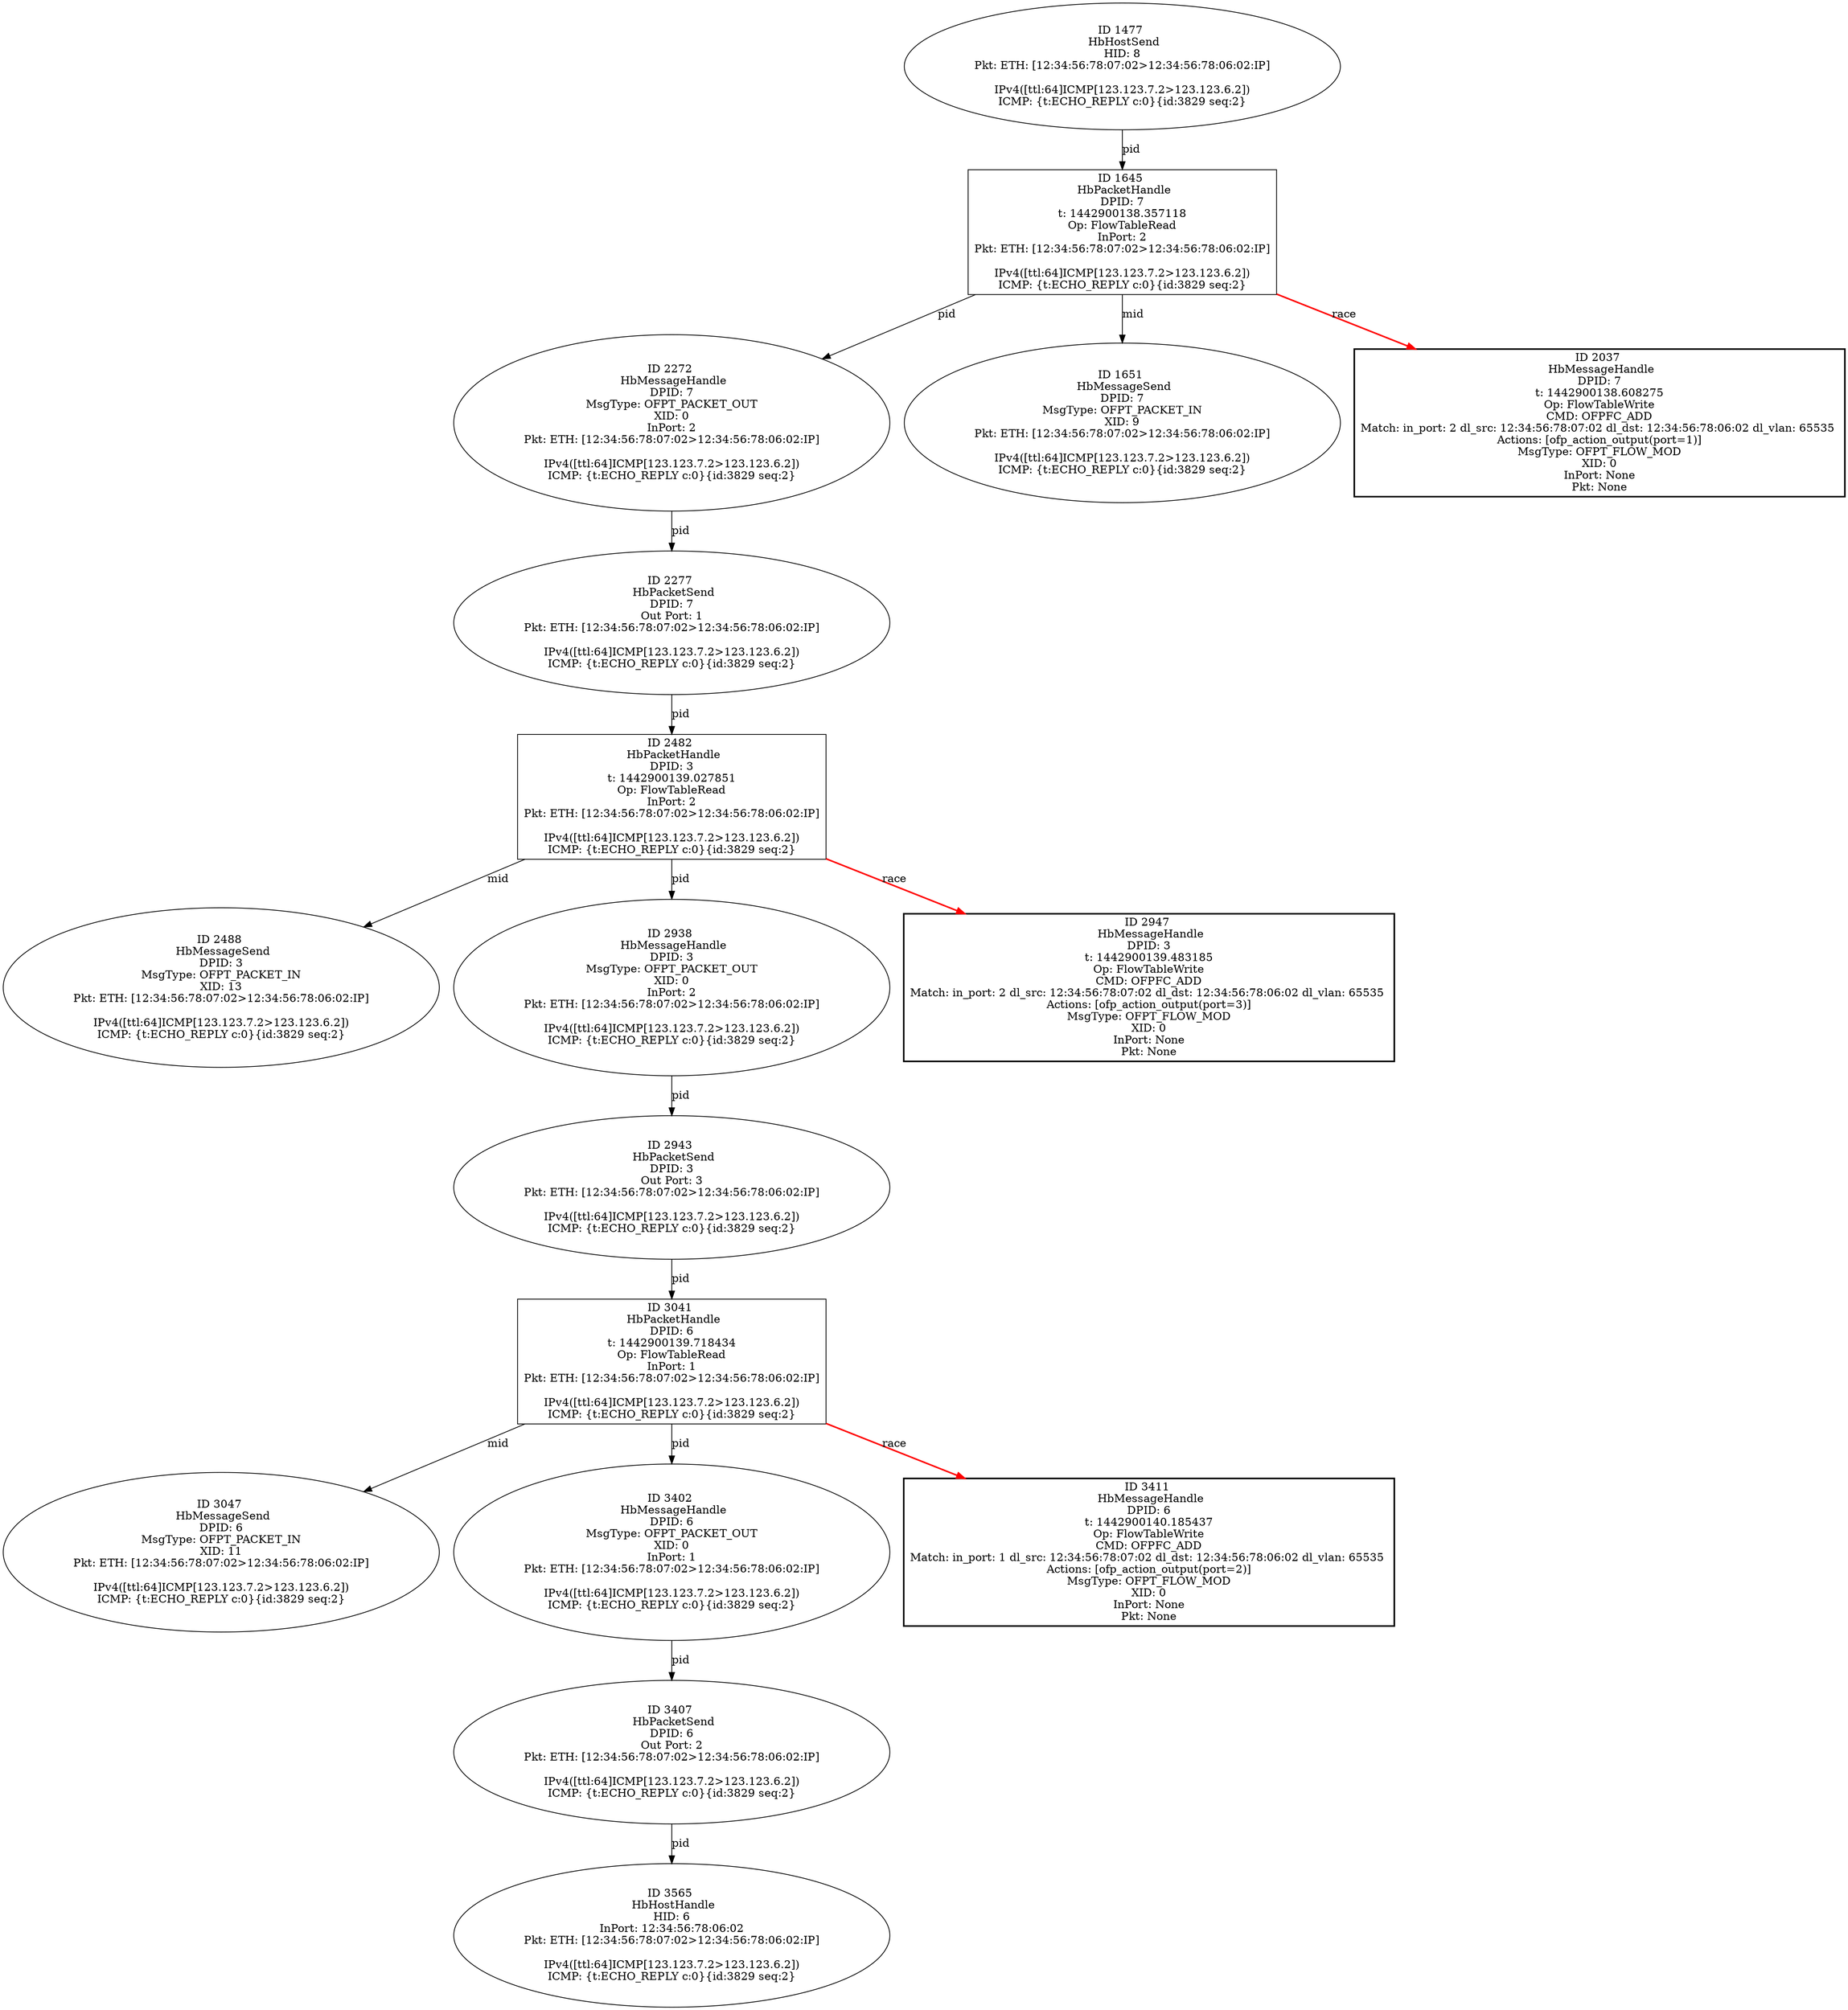 strict digraph G {
2272 [shape=oval, event=<hb_events.HbMessageHandle object at 0x107c99610>, label="ID 2272 
 HbMessageHandle
DPID: 7
MsgType: OFPT_PACKET_OUT
XID: 0
InPort: 2
Pkt: ETH: [12:34:56:78:07:02>12:34:56:78:06:02:IP]

IPv4([ttl:64]ICMP[123.123.7.2>123.123.6.2])
ICMP: {t:ECHO_REPLY c:0}{id:3829 seq:2}"];
3041 [shape=box, event=<hb_events.HbPacketHandle object at 0x10819ff90>, label="ID 3041 
 HbPacketHandle
DPID: 6
t: 1442900139.718434
Op: FlowTableRead
InPort: 1
Pkt: ETH: [12:34:56:78:07:02>12:34:56:78:06:02:IP]

IPv4([ttl:64]ICMP[123.123.7.2>123.123.6.2])
ICMP: {t:ECHO_REPLY c:0}{id:3829 seq:2}"];
2943 [shape=oval, event=<hb_events.HbPacketSend object at 0x1081586d0>, label="ID 2943 
 HbPacketSend
DPID: 3
Out Port: 3
Pkt: ETH: [12:34:56:78:07:02>12:34:56:78:06:02:IP]

IPv4([ttl:64]ICMP[123.123.7.2>123.123.6.2])
ICMP: {t:ECHO_REPLY c:0}{id:3829 seq:2}"];
2277 [shape=oval, event=<hb_events.HbPacketSend object at 0x107c99ad0>, label="ID 2277 
 HbPacketSend
DPID: 7
Out Port: 1
Pkt: ETH: [12:34:56:78:07:02>12:34:56:78:06:02:IP]

IPv4([ttl:64]ICMP[123.123.7.2>123.123.6.2])
ICMP: {t:ECHO_REPLY c:0}{id:3829 seq:2}"];
3047 [shape=oval, event=<hb_events.HbMessageSend object at 0x1081b4410>, label="ID 3047 
 HbMessageSend
DPID: 6
MsgType: OFPT_PACKET_IN
XID: 11
Pkt: ETH: [12:34:56:78:07:02>12:34:56:78:06:02:IP]

IPv4([ttl:64]ICMP[123.123.7.2>123.123.6.2])
ICMP: {t:ECHO_REPLY c:0}{id:3829 seq:2}"];
3402 [shape=oval, event=<hb_events.HbMessageHandle object at 0x1082bf7d0>, label="ID 3402 
 HbMessageHandle
DPID: 6
MsgType: OFPT_PACKET_OUT
XID: 0
InPort: 1
Pkt: ETH: [12:34:56:78:07:02>12:34:56:78:06:02:IP]

IPv4([ttl:64]ICMP[123.123.7.2>123.123.6.2])
ICMP: {t:ECHO_REPLY c:0}{id:3829 seq:2}"];
3565 [shape=oval, event=<hb_events.HbHostHandle object at 0x108425d90>, label="ID 3565 
 HbHostHandle
HID: 6
InPort: 12:34:56:78:06:02
Pkt: ETH: [12:34:56:78:07:02>12:34:56:78:06:02:IP]

IPv4([ttl:64]ICMP[123.123.7.2>123.123.6.2])
ICMP: {t:ECHO_REPLY c:0}{id:3829 seq:2}"];
1645 [shape=box, event=<hb_events.HbPacketHandle object at 0x107a20710>, label="ID 1645 
 HbPacketHandle
DPID: 7
t: 1442900138.357118
Op: FlowTableRead
InPort: 2
Pkt: ETH: [12:34:56:78:07:02>12:34:56:78:06:02:IP]

IPv4([ttl:64]ICMP[123.123.7.2>123.123.6.2])
ICMP: {t:ECHO_REPLY c:0}{id:3829 seq:2}"];
2482 [shape=box, event=<hb_events.HbPacketHandle object at 0x107d09850>, label="ID 2482 
 HbPacketHandle
DPID: 3
t: 1442900139.027851
Op: FlowTableRead
InPort: 2
Pkt: ETH: [12:34:56:78:07:02>12:34:56:78:06:02:IP]

IPv4([ttl:64]ICMP[123.123.7.2>123.123.6.2])
ICMP: {t:ECHO_REPLY c:0}{id:3829 seq:2}"];
1651 [shape=oval, event=<hb_events.HbMessageSend object at 0x107ac9210>, label="ID 1651 
 HbMessageSend
DPID: 7
MsgType: OFPT_PACKET_IN
XID: 9
Pkt: ETH: [12:34:56:78:07:02>12:34:56:78:06:02:IP]

IPv4([ttl:64]ICMP[123.123.7.2>123.123.6.2])
ICMP: {t:ECHO_REPLY c:0}{id:3829 seq:2}"];
2037 [shape=box, style=bold, event=<hb_events.HbMessageHandle object at 0x107b23b10>, label="ID 2037 
 HbMessageHandle
DPID: 7
t: 1442900138.608275
Op: FlowTableWrite
CMD: OFPFC_ADD
Match: in_port: 2 dl_src: 12:34:56:78:07:02 dl_dst: 12:34:56:78:06:02 dl_vlan: 65535 
Actions: [ofp_action_output(port=1)]
MsgType: OFPT_FLOW_MOD
XID: 0
InPort: None
Pkt: None"];
3411 [shape=box, style=bold, event=<hb_events.HbMessageHandle object at 0x108389150>, label="ID 3411 
 HbMessageHandle
DPID: 6
t: 1442900140.185437
Op: FlowTableWrite
CMD: OFPFC_ADD
Match: in_port: 1 dl_src: 12:34:56:78:07:02 dl_dst: 12:34:56:78:06:02 dl_vlan: 65535 
Actions: [ofp_action_output(port=2)]
MsgType: OFPT_FLOW_MOD
XID: 0
InPort: None
Pkt: None"];
2488 [shape=oval, event=<hb_events.HbMessageSend object at 0x107d16e10>, label="ID 2488 
 HbMessageSend
DPID: 3
MsgType: OFPT_PACKET_IN
XID: 13
Pkt: ETH: [12:34:56:78:07:02>12:34:56:78:06:02:IP]

IPv4([ttl:64]ICMP[123.123.7.2>123.123.6.2])
ICMP: {t:ECHO_REPLY c:0}{id:3829 seq:2}"];
2938 [shape=oval, event=<hb_events.HbMessageHandle object at 0x10814a610>, label="ID 2938 
 HbMessageHandle
DPID: 3
MsgType: OFPT_PACKET_OUT
XID: 0
InPort: 2
Pkt: ETH: [12:34:56:78:07:02>12:34:56:78:06:02:IP]

IPv4([ttl:64]ICMP[123.123.7.2>123.123.6.2])
ICMP: {t:ECHO_REPLY c:0}{id:3829 seq:2}"];
3407 [shape=oval, event=<hb_events.HbPacketSend object at 0x1082bfcd0>, label="ID 3407 
 HbPacketSend
DPID: 6
Out Port: 2
Pkt: ETH: [12:34:56:78:07:02>12:34:56:78:06:02:IP]

IPv4([ttl:64]ICMP[123.123.7.2>123.123.6.2])
ICMP: {t:ECHO_REPLY c:0}{id:3829 seq:2}"];
2947 [shape=box, style=bold, event=<hb_events.HbMessageHandle object at 0x10815e950>, label="ID 2947 
 HbMessageHandle
DPID: 3
t: 1442900139.483185
Op: FlowTableWrite
CMD: OFPFC_ADD
Match: in_port: 2 dl_src: 12:34:56:78:07:02 dl_dst: 12:34:56:78:06:02 dl_vlan: 65535 
Actions: [ofp_action_output(port=3)]
MsgType: OFPT_FLOW_MOD
XID: 0
InPort: None
Pkt: None"];
1477 [shape=oval, event=<hb_events.HbHostSend object at 0x1079e5dd0>, label="ID 1477 
 HbHostSend
HID: 8
Pkt: ETH: [12:34:56:78:07:02>12:34:56:78:06:02:IP]

IPv4([ttl:64]ICMP[123.123.7.2>123.123.6.2])
ICMP: {t:ECHO_REPLY c:0}{id:3829 seq:2}"];
2272 -> 2277  [rel=pid, label=pid];
3041 -> 3402  [rel=pid, label=pid];
3041 -> 3411  [harmful=True, color=red, style=bold, rel=race, label=race];
3041 -> 3047  [rel=mid, label=mid];
2277 -> 2482  [rel=pid, label=pid];
3402 -> 3407  [rel=pid, label=pid];
1645 -> 2272  [rel=pid, label=pid];
1645 -> 1651  [rel=mid, label=mid];
1645 -> 2037  [harmful=True, color=red, style=bold, rel=race, label=race];
2482 -> 2488  [rel=mid, label=mid];
2482 -> 2938  [rel=pid, label=pid];
2482 -> 2947  [harmful=True, color=red, style=bold, rel=race, label=race];
1477 -> 1645  [rel=pid, label=pid];
2938 -> 2943  [rel=pid, label=pid];
3407 -> 3565  [rel=pid, label=pid];
2943 -> 3041  [rel=pid, label=pid];
}
